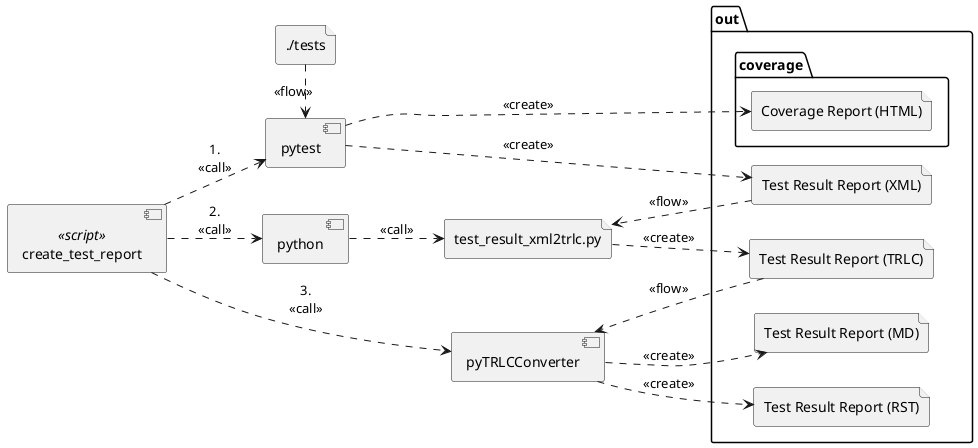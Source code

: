 @startuml create_test_report

left to right direction

component "create_test_report" as createTestReport<<script>>
component "pytest" as pytest
component "python" as python
component "pyTRLCConverter" as pyTRLCConverter

file "./tests" as tests
file "test_result_xml2trlc.py" as testResultXML2TRLC

package "out" as createTestReportOut {

    package "coverage" as coverage {
        file "Coverage Report (HTML)" as coverageReportHTML
    }

    file "Test Result Report (XML)" as testResultXML
    file "Test Result Report (TRLC)" as testResultTRLC
    file "Test Result Report (MD)" as testResultMD
    file "Test Result Report (RST)" as testResultRST
}

createTestReport ..> pytest: 1.\n<<call>>
createTestReport ..> python: 2.\n<<call>>
createTestReport ..> pyTRLCConverter: 3.\n<<call>>
tests .> pytest: <<flow>>
pytest ...> testResultXML: <<create>>
pytest ...> coverageReportHTML: <<create>>
python ..> testResultXML2TRLC: <<call>>
testResultXML .> testResultXML2TRLC: <<flow>>
testResultXML2TRLC ..> testResultTRLC: <<create>>
testResultTRLC ..> pyTRLCConverter: <<flow>>
pyTRLCConverter ..> testResultMD: <<create>>
pyTRLCConverter ..> testResultRST: <<create>>

@enduml
